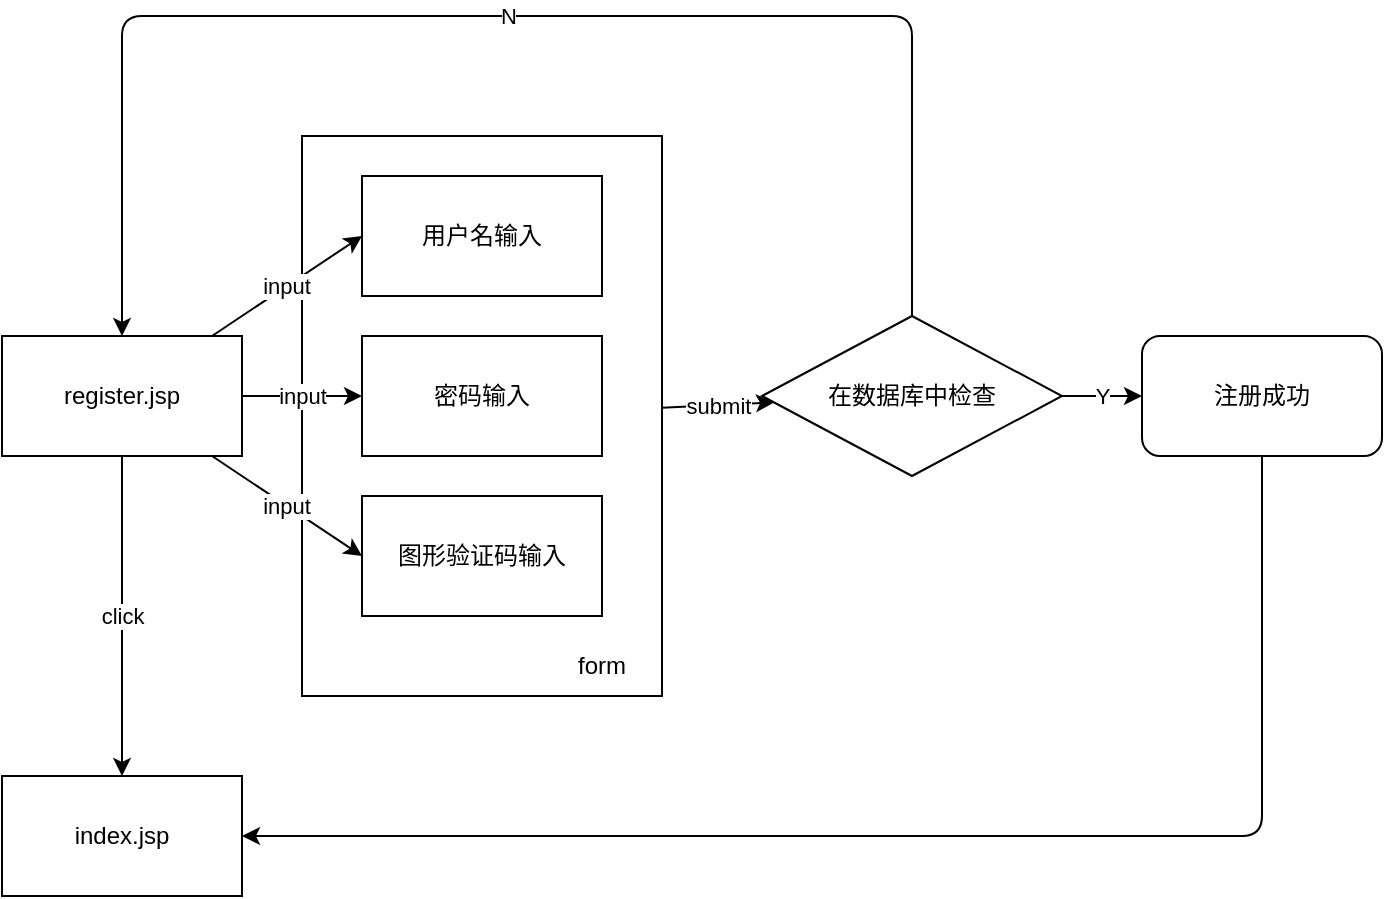 <mxfile>
    <diagram id="n1MuqwfPsUP9UQOD0Ysn" name="第 1 页">
        <mxGraphModel dx="917" dy="596" grid="1" gridSize="10" guides="1" tooltips="1" connect="1" arrows="1" fold="1" page="1" pageScale="1" pageWidth="827" pageHeight="1169" math="0" shadow="0">
            <root>
                <mxCell id="0"/>
                <mxCell id="1" parent="0"/>
                <mxCell id="41" value="submit" style="edgeStyle=none;html=1;" parent="1" source="23" target="31" edge="1">
                    <mxGeometry relative="1" as="geometry"/>
                </mxCell>
                <mxCell id="23" value="" style="rounded=0;whiteSpace=wrap;html=1;" parent="1" vertex="1">
                    <mxGeometry x="240" y="130" width="180" height="280" as="geometry"/>
                </mxCell>
                <mxCell id="37" value="input" style="edgeStyle=none;html=1;entryX=0;entryY=0.5;entryDx=0;entryDy=0;" parent="1" source="21" target="24" edge="1">
                    <mxGeometry relative="1" as="geometry"/>
                </mxCell>
                <mxCell id="38" value="input" style="edgeStyle=none;html=1;entryX=0;entryY=0.5;entryDx=0;entryDy=0;" parent="1" source="21" target="25" edge="1">
                    <mxGeometry relative="1" as="geometry"/>
                </mxCell>
                <mxCell id="39" value="input" style="edgeStyle=none;html=1;entryX=0;entryY=0.5;entryDx=0;entryDy=0;" parent="1" source="21" target="26" edge="1">
                    <mxGeometry relative="1" as="geometry"/>
                </mxCell>
                <mxCell id="52" value="click" style="edgeStyle=none;html=1;" parent="1" source="21" target="51" edge="1">
                    <mxGeometry relative="1" as="geometry"/>
                </mxCell>
                <mxCell id="21" value="register.jsp" style="rounded=0;whiteSpace=wrap;html=1;" parent="1" vertex="1">
                    <mxGeometry x="90" y="230" width="120" height="60" as="geometry"/>
                </mxCell>
                <mxCell id="24" value="用户名输入" style="rounded=0;whiteSpace=wrap;html=1;" parent="1" vertex="1">
                    <mxGeometry x="270" y="150" width="120" height="60" as="geometry"/>
                </mxCell>
                <mxCell id="25" value="密码输入" style="rounded=0;whiteSpace=wrap;html=1;" parent="1" vertex="1">
                    <mxGeometry x="270" y="230" width="120" height="60" as="geometry"/>
                </mxCell>
                <mxCell id="26" value="图形验证码输入" style="rounded=0;whiteSpace=wrap;html=1;" parent="1" vertex="1">
                    <mxGeometry x="270" y="310" width="120" height="60" as="geometry"/>
                </mxCell>
                <mxCell id="42" value="Y" style="edgeStyle=none;html=1;" parent="1" source="31" target="32" edge="1">
                    <mxGeometry relative="1" as="geometry"/>
                </mxCell>
                <mxCell id="44" value="N" style="edgeStyle=none;html=1;entryX=0.5;entryY=0;entryDx=0;entryDy=0;" parent="1" source="31" target="21" edge="1">
                    <mxGeometry relative="1" as="geometry">
                        <Array as="points">
                            <mxPoint x="545" y="70"/>
                            <mxPoint x="150" y="70"/>
                        </Array>
                    </mxGeometry>
                </mxCell>
                <mxCell id="31" value="在数据库中检查" style="rhombus;whiteSpace=wrap;html=1;" parent="1" vertex="1">
                    <mxGeometry x="470" y="220" width="150" height="80" as="geometry"/>
                </mxCell>
                <mxCell id="55" style="edgeStyle=none;html=1;entryX=1;entryY=0.5;entryDx=0;entryDy=0;" edge="1" parent="1" source="32" target="51">
                    <mxGeometry relative="1" as="geometry">
                        <Array as="points">
                            <mxPoint x="720" y="480"/>
                        </Array>
                    </mxGeometry>
                </mxCell>
                <mxCell id="32" value="注册成功" style="rounded=1;whiteSpace=wrap;html=1;" parent="1" vertex="1">
                    <mxGeometry x="660" y="230" width="120" height="60" as="geometry"/>
                </mxCell>
                <mxCell id="51" value="index.jsp&lt;br&gt;" style="rounded=0;whiteSpace=wrap;html=1;" parent="1" vertex="1">
                    <mxGeometry x="90" y="450" width="120" height="60" as="geometry"/>
                </mxCell>
                <mxCell id="54" value="form" style="text;html=1;strokeColor=none;fillColor=none;align=center;verticalAlign=middle;whiteSpace=wrap;rounded=0;" parent="1" vertex="1">
                    <mxGeometry x="360" y="380" width="60" height="30" as="geometry"/>
                </mxCell>
            </root>
        </mxGraphModel>
    </diagram>
</mxfile>